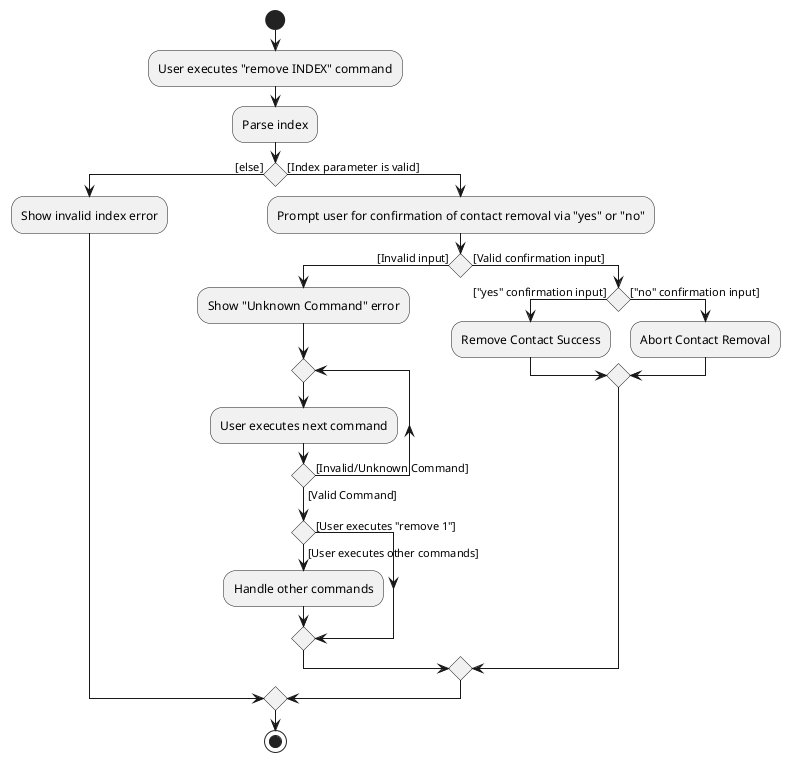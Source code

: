 @startuml
start
    :User executes "remove INDEX" command;
    :Parse index;
    if () then ([else])
        :Show invalid index error;
    else ([Index parameter is valid])
        :Prompt user for confirmation of contact removal via "yes" or "no";
        if () then ([Invalid input])
            :Show "Unknown Command" error;
            repeat
            :User executes next command;
            repeat while () is ([Invalid/Unknown Command]) not ([Valid Command])
            if () then ([User executes "remove 1"])
            else ([User executes other commands])
                :Handle other commands;
            endif
        else ([Valid confirmation input])
            if () then (["yes" confirmation input])
                :Remove Contact Success;
            else (["no" confirmation input])
                :Abort Contact Removal;
            endif
        endif
    endif

stop
@enduml

